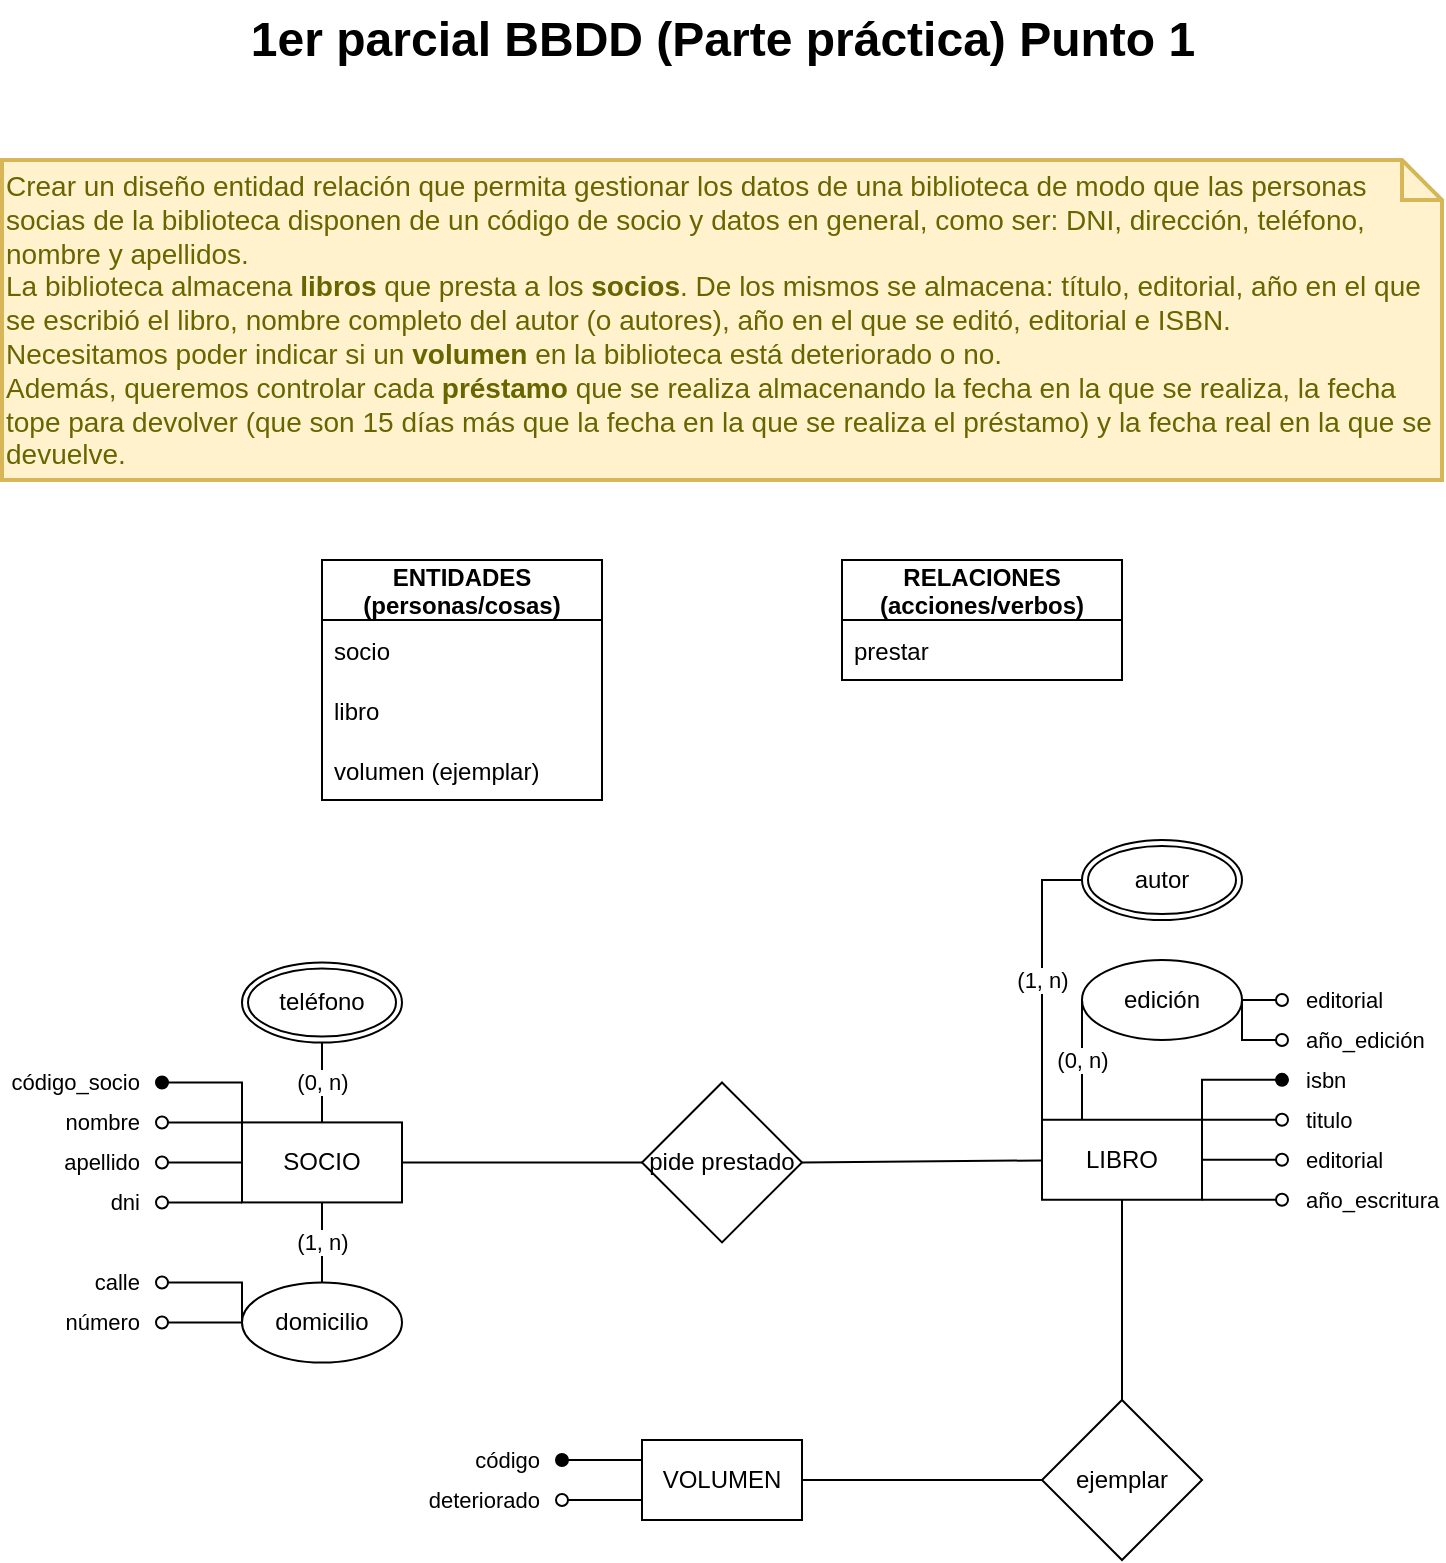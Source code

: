 <mxfile version="18.1.1" type="device"><diagram id="R2lEEEUBdFMjLlhIrx00" name="Page-1"><mxGraphModel dx="862" dy="486" grid="1" gridSize="10" guides="1" tooltips="1" connect="1" arrows="1" fold="1" page="1" pageScale="1" pageWidth="827" pageHeight="1169" math="0" shadow="0" extFonts="Permanent Marker^https://fonts.googleapis.com/css?family=Permanent+Marker"><root><mxCell id="0"/><mxCell id="1" parent="0"/><mxCell id="GExhY9bNKJKRDkcHCm4l-1" value="&lt;div&gt;Crear un diseño entidad relación que permita gestionar los datos de una biblioteca de modo que las personas socias de la biblioteca disponen de un código de socio y datos en general, como ser: DNI, dirección, teléfono, nombre y apellidos.&lt;/div&gt;&lt;div&gt;La biblioteca almacena &lt;b&gt;libros &lt;/b&gt;que presta a los &lt;b&gt;socios&lt;/b&gt;. De los mismos se almacena: título, editorial, año en el que se escribió el libro, nombre completo del autor (o autores), año en el que se editó, editorial e ISBN.&lt;/div&gt;&lt;div&gt;Necesitamos poder indicar si un &lt;b&gt;volumen &lt;/b&gt;en la biblioteca está deteriorado o no.&lt;/div&gt;&lt;div&gt;Además, queremos controlar cada &lt;b&gt;préstamo &lt;/b&gt;que se realiza almacenando la fecha en la que se realiza, la fecha tope para devolver (que son 15 días más que la fecha en la que se realiza el préstamo) y la fecha real en la que se devuelve.&lt;/div&gt;" style="shape=note;strokeWidth=2;fontSize=14;size=20;whiteSpace=wrap;html=1;fillColor=#fff2cc;strokeColor=#d6b656;fontColor=#666600;align=left;" vertex="1" parent="1"><mxGeometry x="40" y="120" width="720" height="160" as="geometry"/></mxCell><mxCell id="GExhY9bNKJKRDkcHCm4l-2" value="1er parcial BBDD (Parte práctica) Punto 1" style="text;strokeColor=none;fillColor=none;html=1;fontSize=24;fontStyle=1;verticalAlign=middle;align=center;" vertex="1" parent="1"><mxGeometry x="40" y="40" width="720" height="40" as="geometry"/></mxCell><mxCell id="GExhY9bNKJKRDkcHCm4l-4" value="ENTIDADES&#10;(personas/cosas)" style="swimlane;fontStyle=1;childLayout=stackLayout;horizontal=1;startSize=30;horizontalStack=0;resizeParent=1;resizeParentMax=0;resizeLast=0;collapsible=1;marginBottom=0;" vertex="1" parent="1"><mxGeometry x="200" y="320" width="140" height="120" as="geometry"><mxRectangle x="40" y="240" width="50" height="30" as="alternateBounds"/></mxGeometry></mxCell><mxCell id="GExhY9bNKJKRDkcHCm4l-5" value="socio" style="text;strokeColor=none;fillColor=none;align=left;verticalAlign=middle;spacingLeft=4;spacingRight=4;overflow=hidden;points=[[0,0.5],[1,0.5]];portConstraint=eastwest;rotatable=0;" vertex="1" parent="GExhY9bNKJKRDkcHCm4l-4"><mxGeometry y="30" width="140" height="30" as="geometry"/></mxCell><mxCell id="GExhY9bNKJKRDkcHCm4l-6" value="libro" style="text;strokeColor=none;fillColor=none;align=left;verticalAlign=middle;spacingLeft=4;spacingRight=4;overflow=hidden;points=[[0,0.5],[1,0.5]];portConstraint=eastwest;rotatable=0;" vertex="1" parent="GExhY9bNKJKRDkcHCm4l-4"><mxGeometry y="60" width="140" height="30" as="geometry"/></mxCell><mxCell id="GExhY9bNKJKRDkcHCm4l-7" value="volumen (ejemplar)" style="text;strokeColor=none;fillColor=none;align=left;verticalAlign=middle;spacingLeft=4;spacingRight=4;overflow=hidden;points=[[0,0.5],[1,0.5]];portConstraint=eastwest;rotatable=0;" vertex="1" parent="GExhY9bNKJKRDkcHCm4l-4"><mxGeometry y="90" width="140" height="30" as="geometry"/></mxCell><mxCell id="GExhY9bNKJKRDkcHCm4l-8" value="RELACIONES&#10;(acciones/verbos)" style="swimlane;fontStyle=1;childLayout=stackLayout;horizontal=1;startSize=30;horizontalStack=0;resizeParent=1;resizeParentMax=0;resizeLast=0;collapsible=1;marginBottom=0;" vertex="1" parent="1"><mxGeometry x="460" y="320" width="140" height="60" as="geometry"><mxRectangle x="40" y="240" width="50" height="30" as="alternateBounds"/></mxGeometry></mxCell><mxCell id="GExhY9bNKJKRDkcHCm4l-9" value="prestar" style="text;strokeColor=none;fillColor=none;align=left;verticalAlign=middle;spacingLeft=4;spacingRight=4;overflow=hidden;points=[[0,0.5],[1,0.5]];portConstraint=eastwest;rotatable=0;" vertex="1" parent="GExhY9bNKJKRDkcHCm4l-8"><mxGeometry y="30" width="140" height="30" as="geometry"/></mxCell><mxCell id="GExhY9bNKJKRDkcHCm4l-12" value="código_socio" style="rounded=0;orthogonalLoop=1;jettySize=auto;html=1;exitX=0;exitY=0;exitDx=0;exitDy=0;startArrow=none;startFill=0;endArrow=oval;endFill=1;labelPosition=center;verticalLabelPosition=middle;align=right;verticalAlign=middle;" edge="1" parent="1" source="GExhY9bNKJKRDkcHCm4l-15"><mxGeometry x="1" y="-10" relative="1" as="geometry"><mxPoint x="120" y="581.25" as="targetPoint"/><mxPoint x="-10" y="10" as="offset"/><Array as="points"><mxPoint x="160" y="581.25"/></Array></mxGeometry></mxCell><mxCell id="GExhY9bNKJKRDkcHCm4l-13" value="nombre" style="edgeStyle=none;rounded=0;orthogonalLoop=1;jettySize=auto;html=1;exitX=0;exitY=0;exitDx=0;exitDy=0;startArrow=none;startFill=0;endArrow=oval;endFill=0;labelPosition=center;verticalLabelPosition=middle;align=right;verticalAlign=middle;" edge="1" parent="1" source="GExhY9bNKJKRDkcHCm4l-15"><mxGeometry x="1" y="-10" relative="1" as="geometry"><mxPoint x="120" y="601.25" as="targetPoint"/><mxPoint x="-10" y="10" as="offset"/></mxGeometry></mxCell><mxCell id="GExhY9bNKJKRDkcHCm4l-39" style="edgeStyle=none;rounded=0;orthogonalLoop=1;jettySize=auto;html=1;entryX=0;entryY=0.5;entryDx=0;entryDy=0;endArrow=none;endFill=0;" edge="1" parent="1" source="GExhY9bNKJKRDkcHCm4l-15" target="GExhY9bNKJKRDkcHCm4l-38"><mxGeometry relative="1" as="geometry"/></mxCell><mxCell id="GExhY9bNKJKRDkcHCm4l-15" value="SOCIO" style="whiteSpace=wrap;html=1;align=center;" vertex="1" parent="1"><mxGeometry x="160" y="601.21" width="80" height="40" as="geometry"/></mxCell><mxCell id="GExhY9bNKJKRDkcHCm4l-16" value="(0, n)" style="rounded=1;sketch=0;orthogonalLoop=1;jettySize=auto;html=1;endArrow=none;endFill=0;exitX=0.5;exitY=1;exitDx=0;exitDy=0;" edge="1" parent="1" source="GExhY9bNKJKRDkcHCm4l-17"><mxGeometry relative="1" as="geometry"><mxPoint x="180" y="681.21" as="sourcePoint"/><mxPoint x="200" y="601.29" as="targetPoint"/></mxGeometry></mxCell><mxCell id="GExhY9bNKJKRDkcHCm4l-17" value="teléfono" style="ellipse;shape=doubleEllipse;margin=3;whiteSpace=wrap;html=1;align=center;rounded=0;sketch=0;noLabel=0;comic=0;metaEdit=0;backgroundOutline=0;movableLabel=0;" vertex="1" parent="1"><mxGeometry x="160" y="521.25" width="80" height="40" as="geometry"/></mxCell><mxCell id="GExhY9bNKJKRDkcHCm4l-18" value="apellido" style="edgeStyle=none;rounded=0;orthogonalLoop=1;jettySize=auto;html=1;exitX=0;exitY=0.5;exitDx=0;exitDy=0;startArrow=none;startFill=0;endArrow=oval;endFill=0;labelPosition=center;verticalLabelPosition=middle;align=right;verticalAlign=middle;" edge="1" parent="1" source="GExhY9bNKJKRDkcHCm4l-15"><mxGeometry x="1" y="-10" relative="1" as="geometry"><mxPoint x="120" y="621.25" as="targetPoint"/><mxPoint x="-10" y="10" as="offset"/><mxPoint x="170" y="611.21" as="sourcePoint"/></mxGeometry></mxCell><mxCell id="GExhY9bNKJKRDkcHCm4l-19" value="dni" style="edgeStyle=none;rounded=0;orthogonalLoop=1;jettySize=auto;html=1;exitX=0;exitY=1;exitDx=0;exitDy=0;startArrow=none;startFill=0;endArrow=oval;endFill=0;labelPosition=center;verticalLabelPosition=middle;align=right;verticalAlign=middle;" edge="1" parent="1" source="GExhY9bNKJKRDkcHCm4l-15"><mxGeometry x="1" y="-10" relative="1" as="geometry"><mxPoint x="120" y="641.25" as="targetPoint"/><mxPoint x="-10" y="10" as="offset"/><mxPoint x="170" y="631.21" as="sourcePoint"/></mxGeometry></mxCell><mxCell id="GExhY9bNKJKRDkcHCm4l-24" value="(1, n)" style="edgeStyle=none;rounded=0;orthogonalLoop=1;jettySize=auto;html=1;endArrow=none;endFill=0;exitX=0.5;exitY=0;exitDx=0;exitDy=0;entryX=0.5;entryY=1;entryDx=0;entryDy=0;" edge="1" parent="1" source="GExhY9bNKJKRDkcHCm4l-20" target="GExhY9bNKJKRDkcHCm4l-15"><mxGeometry relative="1" as="geometry"><mxPoint x="230" y="661.29" as="targetPoint"/></mxGeometry></mxCell><mxCell id="GExhY9bNKJKRDkcHCm4l-20" value="domicilio" style="ellipse;whiteSpace=wrap;html=1;align=center;comic=0;sketch=0;" vertex="1" parent="1"><mxGeometry x="160" y="681.25" width="80" height="40" as="geometry"/></mxCell><mxCell id="GExhY9bNKJKRDkcHCm4l-22" value="calle" style="rounded=0;sketch=0;orthogonalLoop=1;jettySize=auto;html=1;exitX=0;exitY=0.5;exitDx=0;exitDy=0;endArrow=oval;endFill=0;align=right;labelPosition=center;verticalLabelPosition=middle;verticalAlign=middle;" edge="1" parent="1" source="GExhY9bNKJKRDkcHCm4l-20"><mxGeometry x="1" y="10" relative="1" as="geometry"><mxPoint x="120" y="681.25" as="targetPoint"/><mxPoint x="-10" y="-10" as="offset"/><mxPoint x="250" y="651.21" as="sourcePoint"/><Array as="points"><mxPoint x="160" y="681.25"/></Array></mxGeometry></mxCell><mxCell id="GExhY9bNKJKRDkcHCm4l-23" value="número" style="rounded=1;sketch=0;orthogonalLoop=1;jettySize=auto;html=1;exitX=0;exitY=0.5;exitDx=0;exitDy=0;endArrow=oval;endFill=0;align=right;labelPosition=center;verticalLabelPosition=middle;verticalAlign=middle;" edge="1" parent="1" source="GExhY9bNKJKRDkcHCm4l-20"><mxGeometry x="1" y="10" relative="1" as="geometry"><mxPoint x="120" y="701.25" as="targetPoint"/><mxPoint x="-10" y="-10" as="offset"/><mxPoint x="260" y="661.21" as="sourcePoint"/></mxGeometry></mxCell><mxCell id="GExhY9bNKJKRDkcHCm4l-26" value="isbn" style="rounded=0;orthogonalLoop=1;jettySize=auto;html=1;exitX=1;exitY=0;exitDx=0;exitDy=0;startArrow=none;startFill=0;endArrow=oval;endFill=1;labelPosition=center;verticalLabelPosition=middle;align=left;verticalAlign=middle;" edge="1" parent="1" source="GExhY9bNKJKRDkcHCm4l-31"><mxGeometry x="1" y="10" relative="1" as="geometry"><mxPoint x="680" y="579.92" as="targetPoint"/><mxPoint x="10" y="10" as="offset"/><Array as="points"><mxPoint x="640" y="579.92"/></Array></mxGeometry></mxCell><mxCell id="GExhY9bNKJKRDkcHCm4l-28" value="año_escritura" style="rounded=1;sketch=0;orthogonalLoop=1;jettySize=auto;html=1;exitX=1;exitY=1;exitDx=0;exitDy=0;endArrow=oval;endFill=0;align=left;labelPosition=center;verticalLabelPosition=middle;verticalAlign=middle;" edge="1" parent="1" source="GExhY9bNKJKRDkcHCm4l-31"><mxGeometry x="1" y="10" relative="1" as="geometry"><mxPoint x="680" y="639.88" as="targetPoint"/><mxPoint x="10" y="10" as="offset"/></mxGeometry></mxCell><mxCell id="GExhY9bNKJKRDkcHCm4l-29" value="editorial" style="rounded=1;sketch=0;orthogonalLoop=1;jettySize=auto;html=1;exitX=1;exitY=0.5;exitDx=0;exitDy=0;endArrow=oval;endFill=0;align=left;labelPosition=center;verticalLabelPosition=middle;verticalAlign=middle;" edge="1" parent="1" source="GExhY9bNKJKRDkcHCm4l-31"><mxGeometry x="1" y="10" relative="1" as="geometry"><mxPoint x="680" y="619.88" as="targetPoint"/><mxPoint x="10" y="10" as="offset"/></mxGeometry></mxCell><mxCell id="GExhY9bNKJKRDkcHCm4l-30" value="titulo" style="rounded=1;sketch=0;orthogonalLoop=1;jettySize=auto;html=1;exitX=1;exitY=0;exitDx=0;exitDy=0;endArrow=oval;endFill=0;align=left;labelPosition=center;verticalLabelPosition=middle;verticalAlign=middle;" edge="1" parent="1" source="GExhY9bNKJKRDkcHCm4l-31"><mxGeometry x="1" y="10" relative="1" as="geometry"><mxPoint x="680" y="599.88" as="targetPoint"/><mxPoint x="10" y="10" as="offset"/></mxGeometry></mxCell><mxCell id="GExhY9bNKJKRDkcHCm4l-40" style="edgeStyle=none;rounded=0;orthogonalLoop=1;jettySize=auto;html=1;entryX=1;entryY=0.5;entryDx=0;entryDy=0;endArrow=none;endFill=0;" edge="1" parent="1" source="GExhY9bNKJKRDkcHCm4l-31" target="GExhY9bNKJKRDkcHCm4l-38"><mxGeometry relative="1" as="geometry"/></mxCell><mxCell id="GExhY9bNKJKRDkcHCm4l-31" value="LIBRO" style="whiteSpace=wrap;html=1;align=center;" vertex="1" parent="1"><mxGeometry x="560" y="599.88" width="80" height="40" as="geometry"/></mxCell><mxCell id="GExhY9bNKJKRDkcHCm4l-35" value="(0, n)" style="rounded=0;orthogonalLoop=1;jettySize=auto;html=1;endArrow=none;endFill=0;entryX=0.25;entryY=0;entryDx=0;entryDy=0;exitX=0;exitY=0.5;exitDx=0;exitDy=0;" edge="1" parent="1" source="GExhY9bNKJKRDkcHCm4l-32" target="GExhY9bNKJKRDkcHCm4l-31"><mxGeometry relative="1" as="geometry"><mxPoint x="600" y="640" as="targetPoint"/></mxGeometry></mxCell><mxCell id="GExhY9bNKJKRDkcHCm4l-32" value="edición" style="ellipse;whiteSpace=wrap;html=1;align=center;comic=0;sketch=0;" vertex="1" parent="1"><mxGeometry x="580" y="519.96" width="80" height="40" as="geometry"/></mxCell><mxCell id="GExhY9bNKJKRDkcHCm4l-33" value="editorial" style="rounded=0;sketch=0;orthogonalLoop=1;jettySize=auto;html=1;exitX=1;exitY=0.5;exitDx=0;exitDy=0;endArrow=oval;endFill=0;align=left;labelPosition=center;verticalLabelPosition=middle;verticalAlign=middle;" edge="1" parent="1" source="GExhY9bNKJKRDkcHCm4l-32"><mxGeometry x="1" y="10" relative="1" as="geometry"><mxPoint x="680" y="540" as="targetPoint"/><mxPoint x="10" y="10" as="offset"/><mxPoint x="670" y="489.92" as="sourcePoint"/></mxGeometry></mxCell><mxCell id="GExhY9bNKJKRDkcHCm4l-34" value="año_edición" style="rounded=0;sketch=0;orthogonalLoop=1;jettySize=auto;html=1;exitX=1;exitY=0.5;exitDx=0;exitDy=0;endArrow=oval;endFill=0;align=left;labelPosition=center;verticalLabelPosition=middle;verticalAlign=middle;" edge="1" parent="1" source="GExhY9bNKJKRDkcHCm4l-32"><mxGeometry x="1" y="10" relative="1" as="geometry"><mxPoint x="680" y="560" as="targetPoint"/><mxPoint x="10" y="10" as="offset"/><mxPoint x="680" y="499.92" as="sourcePoint"/><Array as="points"><mxPoint x="660" y="560"/></Array></mxGeometry></mxCell><mxCell id="GExhY9bNKJKRDkcHCm4l-36" value="(1, n)" style="rounded=0;sketch=0;orthogonalLoop=1;jettySize=auto;html=1;endArrow=none;endFill=0;exitX=0;exitY=0.5;exitDx=0;exitDy=0;entryX=0;entryY=0;entryDx=0;entryDy=0;" edge="1" parent="1" source="GExhY9bNKJKRDkcHCm4l-37" target="GExhY9bNKJKRDkcHCm4l-31"><mxGeometry relative="1" as="geometry"><mxPoint x="580" y="659.9" as="sourcePoint"/><mxPoint x="620" y="580" as="targetPoint"/><Array as="points"><mxPoint x="560" y="480"/></Array></mxGeometry></mxCell><mxCell id="GExhY9bNKJKRDkcHCm4l-37" value="autor" style="ellipse;shape=doubleEllipse;margin=3;whiteSpace=wrap;html=1;align=center;rounded=0;sketch=0;noLabel=0;comic=0;metaEdit=0;backgroundOutline=0;movableLabel=0;" vertex="1" parent="1"><mxGeometry x="580" y="460" width="80" height="40" as="geometry"/></mxCell><mxCell id="GExhY9bNKJKRDkcHCm4l-38" value="pide prestado" style="shape=rhombus;perimeter=rhombusPerimeter;whiteSpace=wrap;html=1;align=center;" vertex="1" parent="1"><mxGeometry x="360" y="581.21" width="80" height="80" as="geometry"/></mxCell><mxCell id="GExhY9bNKJKRDkcHCm4l-41" value="código" style="edgeStyle=none;rounded=0;orthogonalLoop=1;jettySize=auto;html=1;endArrow=oval;endFill=1;startArrow=none;startFill=0;labelPosition=center;verticalLabelPosition=middle;align=right;verticalAlign=middle;exitX=0;exitY=0.25;exitDx=0;exitDy=0;" edge="1" parent="1" source="GExhY9bNKJKRDkcHCm4l-43"><mxGeometry x="1" y="10" relative="1" as="geometry"><mxPoint x="320" y="770" as="targetPoint"/><mxPoint x="-10" y="-10" as="offset"/></mxGeometry></mxCell><mxCell id="GExhY9bNKJKRDkcHCm4l-42" value="deteriorado" style="rounded=0;orthogonalLoop=1;jettySize=auto;html=1;exitX=0;exitY=0.75;exitDx=0;exitDy=0;endArrow=oval;endFill=0;align=right;labelPosition=center;verticalLabelPosition=middle;verticalAlign=middle;" edge="1" parent="1" source="GExhY9bNKJKRDkcHCm4l-43"><mxGeometry x="1" y="10" relative="1" as="geometry"><mxPoint x="320" y="790" as="targetPoint"/><mxPoint x="-10" y="-10" as="offset"/></mxGeometry></mxCell><mxCell id="GExhY9bNKJKRDkcHCm4l-43" value="VOLUMEN" style="whiteSpace=wrap;html=1;align=center;" vertex="1" parent="1"><mxGeometry x="360" y="760" width="80" height="40" as="geometry"/></mxCell><mxCell id="GExhY9bNKJKRDkcHCm4l-47" style="edgeStyle=orthogonalEdgeStyle;rounded=0;orthogonalLoop=1;jettySize=auto;html=1;entryX=0.5;entryY=1;entryDx=0;entryDy=0;endArrow=none;endFill=0;" edge="1" parent="1" source="GExhY9bNKJKRDkcHCm4l-46" target="GExhY9bNKJKRDkcHCm4l-31"><mxGeometry relative="1" as="geometry"/></mxCell><mxCell id="GExhY9bNKJKRDkcHCm4l-48" style="edgeStyle=orthogonalEdgeStyle;rounded=0;orthogonalLoop=1;jettySize=auto;html=1;entryX=1;entryY=0.5;entryDx=0;entryDy=0;endArrow=none;endFill=0;" edge="1" parent="1" source="GExhY9bNKJKRDkcHCm4l-46" target="GExhY9bNKJKRDkcHCm4l-43"><mxGeometry relative="1" as="geometry"/></mxCell><mxCell id="GExhY9bNKJKRDkcHCm4l-46" value="ejemplar" style="shape=rhombus;perimeter=rhombusPerimeter;whiteSpace=wrap;html=1;align=center;" vertex="1" parent="1"><mxGeometry x="560" y="740" width="80" height="80" as="geometry"/></mxCell></root></mxGraphModel></diagram></mxfile>